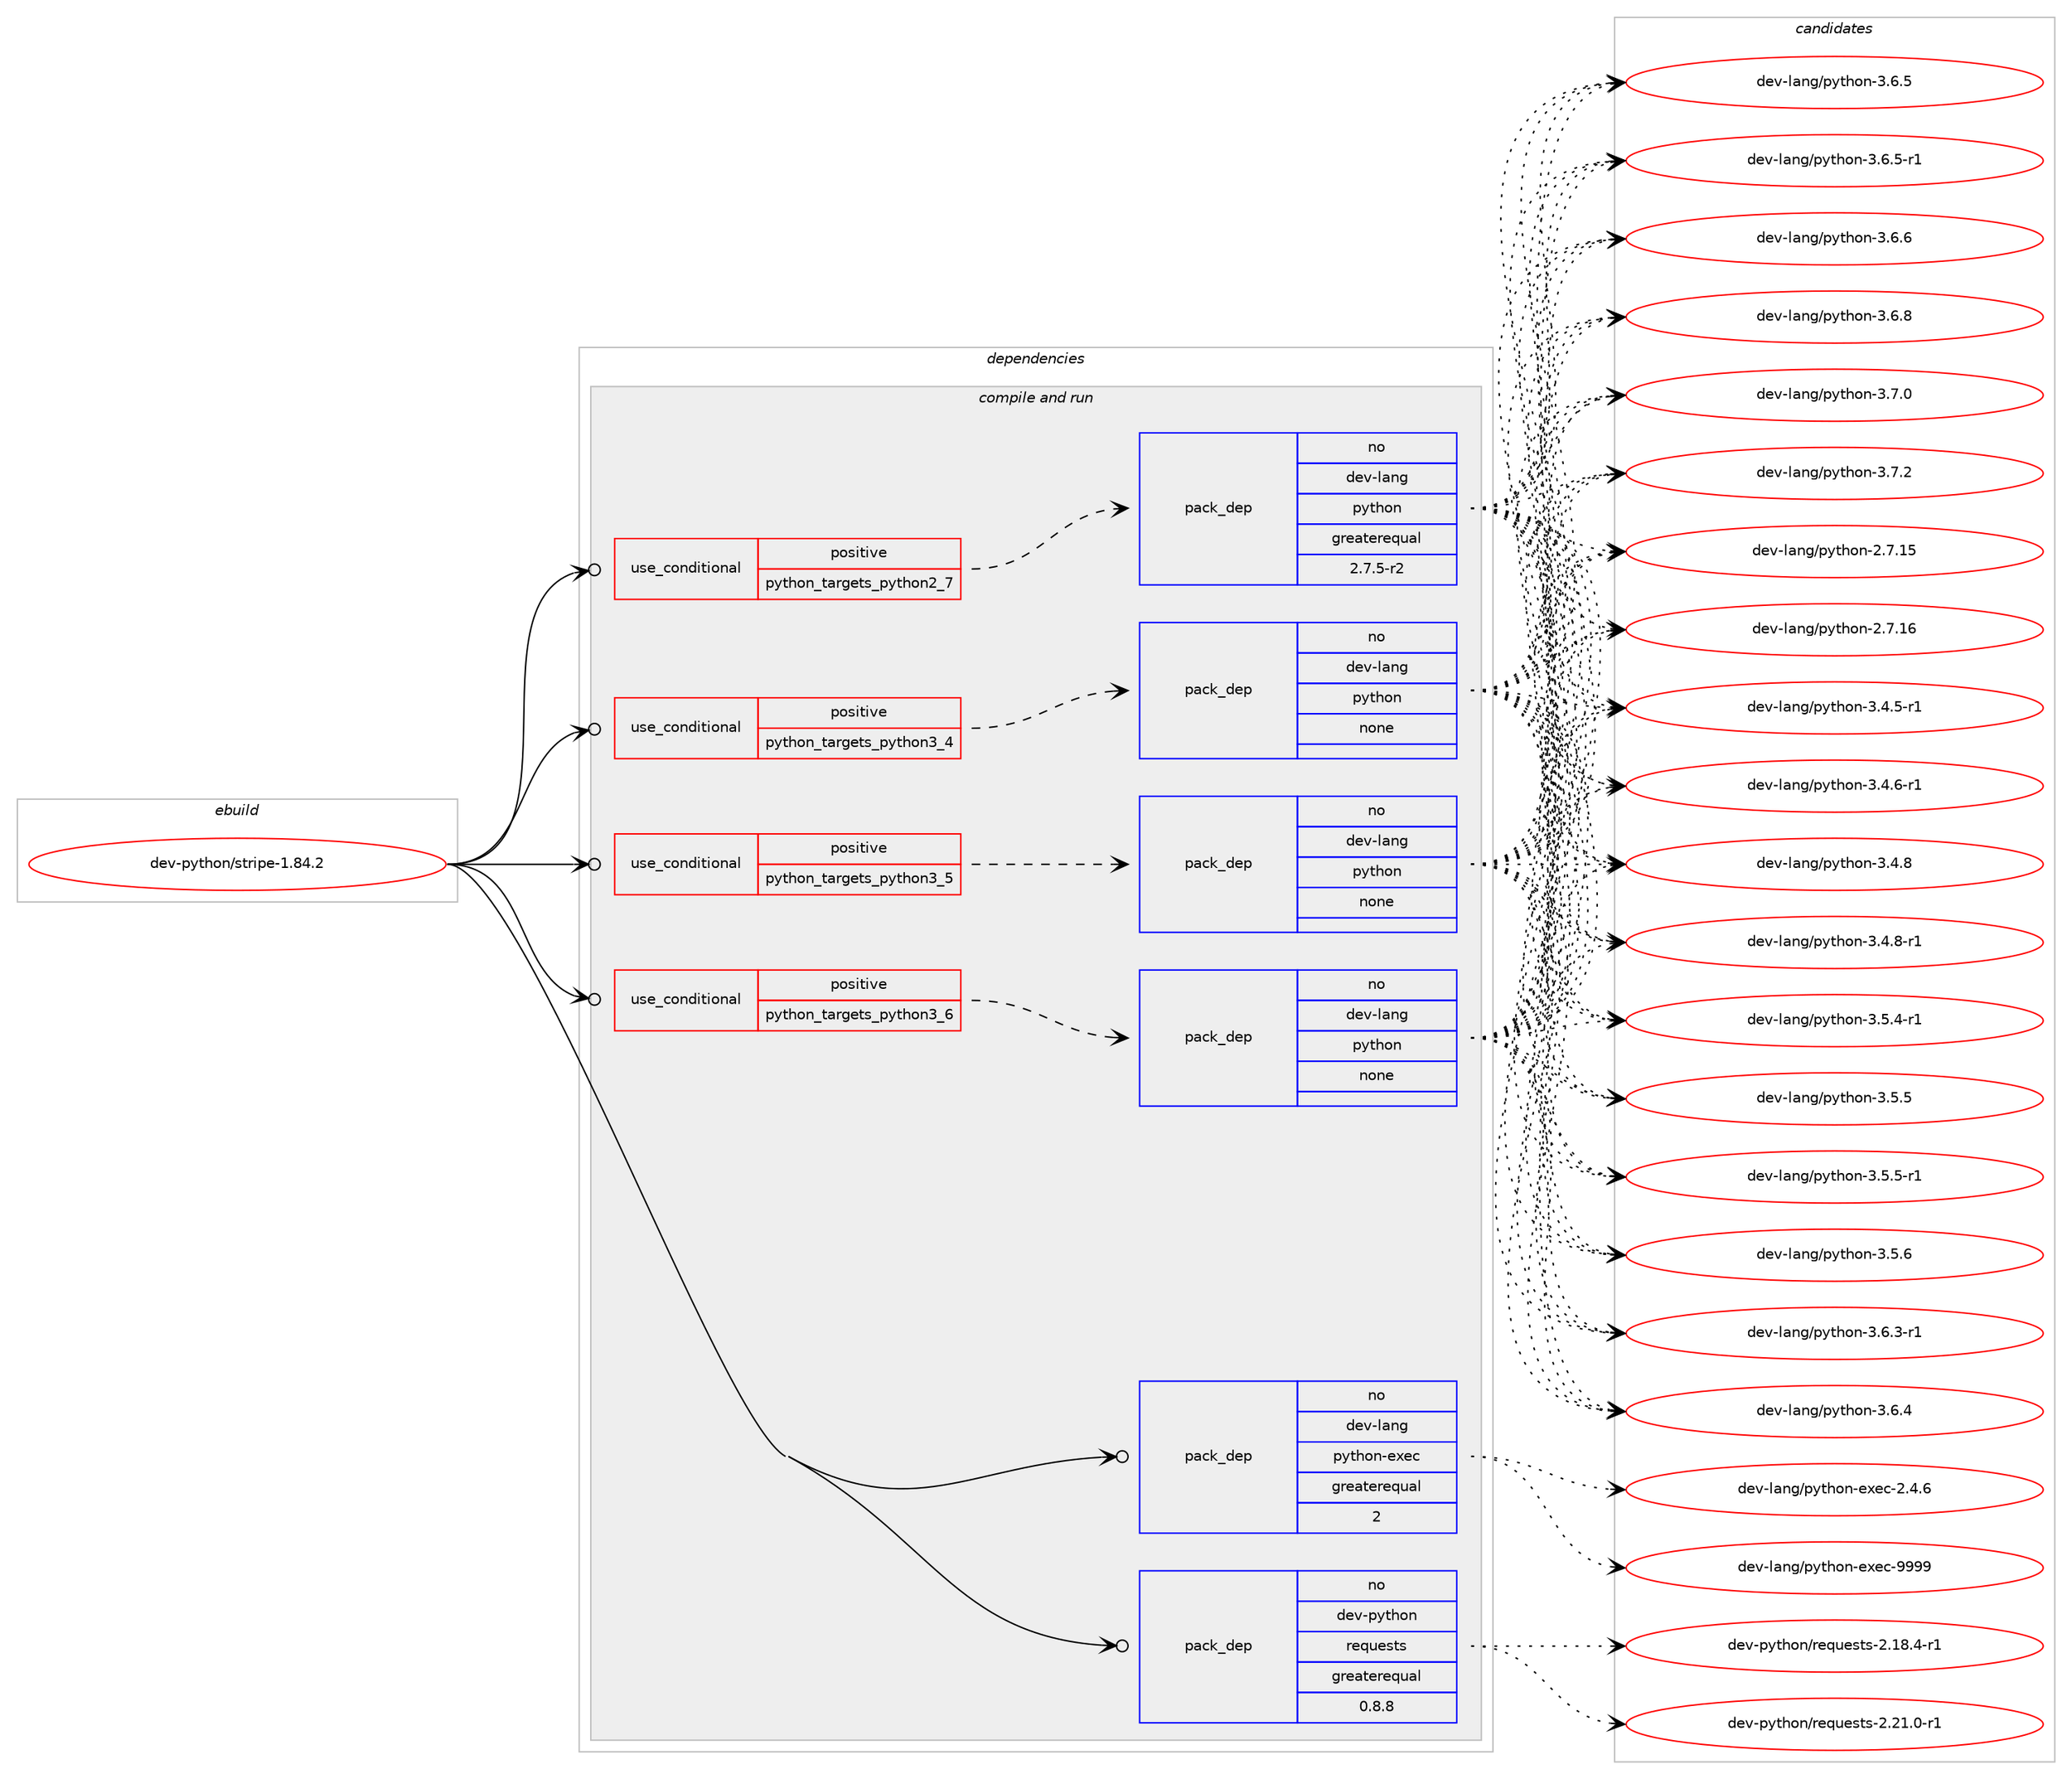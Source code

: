digraph prolog {

# *************
# Graph options
# *************

newrank=true;
concentrate=true;
compound=true;
graph [rankdir=LR,fontname=Helvetica,fontsize=10,ranksep=1.5];#, ranksep=2.5, nodesep=0.2];
edge  [arrowhead=vee];
node  [fontname=Helvetica,fontsize=10];

# **********
# The ebuild
# **********

subgraph cluster_leftcol {
color=gray;
rank=same;
label=<<i>ebuild</i>>;
id [label="dev-python/stripe-1.84.2", color=red, width=4, href="../dev-python/stripe-1.84.2.svg"];
}

# ****************
# The dependencies
# ****************

subgraph cluster_midcol {
color=gray;
label=<<i>dependencies</i>>;
subgraph cluster_compile {
fillcolor="#eeeeee";
style=filled;
label=<<i>compile</i>>;
}
subgraph cluster_compileandrun {
fillcolor="#eeeeee";
style=filled;
label=<<i>compile and run</i>>;
subgraph cond385334 {
dependency1443375 [label=<<TABLE BORDER="0" CELLBORDER="1" CELLSPACING="0" CELLPADDING="4"><TR><TD ROWSPAN="3" CELLPADDING="10">use_conditional</TD></TR><TR><TD>positive</TD></TR><TR><TD>python_targets_python2_7</TD></TR></TABLE>>, shape=none, color=red];
subgraph pack1034679 {
dependency1443376 [label=<<TABLE BORDER="0" CELLBORDER="1" CELLSPACING="0" CELLPADDING="4" WIDTH="220"><TR><TD ROWSPAN="6" CELLPADDING="30">pack_dep</TD></TR><TR><TD WIDTH="110">no</TD></TR><TR><TD>dev-lang</TD></TR><TR><TD>python</TD></TR><TR><TD>greaterequal</TD></TR><TR><TD>2.7.5-r2</TD></TR></TABLE>>, shape=none, color=blue];
}
dependency1443375:e -> dependency1443376:w [weight=20,style="dashed",arrowhead="vee"];
}
id:e -> dependency1443375:w [weight=20,style="solid",arrowhead="odotvee"];
subgraph cond385335 {
dependency1443377 [label=<<TABLE BORDER="0" CELLBORDER="1" CELLSPACING="0" CELLPADDING="4"><TR><TD ROWSPAN="3" CELLPADDING="10">use_conditional</TD></TR><TR><TD>positive</TD></TR><TR><TD>python_targets_python3_4</TD></TR></TABLE>>, shape=none, color=red];
subgraph pack1034680 {
dependency1443378 [label=<<TABLE BORDER="0" CELLBORDER="1" CELLSPACING="0" CELLPADDING="4" WIDTH="220"><TR><TD ROWSPAN="6" CELLPADDING="30">pack_dep</TD></TR><TR><TD WIDTH="110">no</TD></TR><TR><TD>dev-lang</TD></TR><TR><TD>python</TD></TR><TR><TD>none</TD></TR><TR><TD></TD></TR></TABLE>>, shape=none, color=blue];
}
dependency1443377:e -> dependency1443378:w [weight=20,style="dashed",arrowhead="vee"];
}
id:e -> dependency1443377:w [weight=20,style="solid",arrowhead="odotvee"];
subgraph cond385336 {
dependency1443379 [label=<<TABLE BORDER="0" CELLBORDER="1" CELLSPACING="0" CELLPADDING="4"><TR><TD ROWSPAN="3" CELLPADDING="10">use_conditional</TD></TR><TR><TD>positive</TD></TR><TR><TD>python_targets_python3_5</TD></TR></TABLE>>, shape=none, color=red];
subgraph pack1034681 {
dependency1443380 [label=<<TABLE BORDER="0" CELLBORDER="1" CELLSPACING="0" CELLPADDING="4" WIDTH="220"><TR><TD ROWSPAN="6" CELLPADDING="30">pack_dep</TD></TR><TR><TD WIDTH="110">no</TD></TR><TR><TD>dev-lang</TD></TR><TR><TD>python</TD></TR><TR><TD>none</TD></TR><TR><TD></TD></TR></TABLE>>, shape=none, color=blue];
}
dependency1443379:e -> dependency1443380:w [weight=20,style="dashed",arrowhead="vee"];
}
id:e -> dependency1443379:w [weight=20,style="solid",arrowhead="odotvee"];
subgraph cond385337 {
dependency1443381 [label=<<TABLE BORDER="0" CELLBORDER="1" CELLSPACING="0" CELLPADDING="4"><TR><TD ROWSPAN="3" CELLPADDING="10">use_conditional</TD></TR><TR><TD>positive</TD></TR><TR><TD>python_targets_python3_6</TD></TR></TABLE>>, shape=none, color=red];
subgraph pack1034682 {
dependency1443382 [label=<<TABLE BORDER="0" CELLBORDER="1" CELLSPACING="0" CELLPADDING="4" WIDTH="220"><TR><TD ROWSPAN="6" CELLPADDING="30">pack_dep</TD></TR><TR><TD WIDTH="110">no</TD></TR><TR><TD>dev-lang</TD></TR><TR><TD>python</TD></TR><TR><TD>none</TD></TR><TR><TD></TD></TR></TABLE>>, shape=none, color=blue];
}
dependency1443381:e -> dependency1443382:w [weight=20,style="dashed",arrowhead="vee"];
}
id:e -> dependency1443381:w [weight=20,style="solid",arrowhead="odotvee"];
subgraph pack1034683 {
dependency1443383 [label=<<TABLE BORDER="0" CELLBORDER="1" CELLSPACING="0" CELLPADDING="4" WIDTH="220"><TR><TD ROWSPAN="6" CELLPADDING="30">pack_dep</TD></TR><TR><TD WIDTH="110">no</TD></TR><TR><TD>dev-lang</TD></TR><TR><TD>python-exec</TD></TR><TR><TD>greaterequal</TD></TR><TR><TD>2</TD></TR></TABLE>>, shape=none, color=blue];
}
id:e -> dependency1443383:w [weight=20,style="solid",arrowhead="odotvee"];
subgraph pack1034684 {
dependency1443384 [label=<<TABLE BORDER="0" CELLBORDER="1" CELLSPACING="0" CELLPADDING="4" WIDTH="220"><TR><TD ROWSPAN="6" CELLPADDING="30">pack_dep</TD></TR><TR><TD WIDTH="110">no</TD></TR><TR><TD>dev-python</TD></TR><TR><TD>requests</TD></TR><TR><TD>greaterequal</TD></TR><TR><TD>0.8.8</TD></TR></TABLE>>, shape=none, color=blue];
}
id:e -> dependency1443384:w [weight=20,style="solid",arrowhead="odotvee"];
}
subgraph cluster_run {
fillcolor="#eeeeee";
style=filled;
label=<<i>run</i>>;
}
}

# **************
# The candidates
# **************

subgraph cluster_choices {
rank=same;
color=gray;
label=<<i>candidates</i>>;

subgraph choice1034679 {
color=black;
nodesep=1;
choice10010111845108971101034711212111610411111045504655464953 [label="dev-lang/python-2.7.15", color=red, width=4,href="../dev-lang/python-2.7.15.svg"];
choice10010111845108971101034711212111610411111045504655464954 [label="dev-lang/python-2.7.16", color=red, width=4,href="../dev-lang/python-2.7.16.svg"];
choice1001011184510897110103471121211161041111104551465246534511449 [label="dev-lang/python-3.4.5-r1", color=red, width=4,href="../dev-lang/python-3.4.5-r1.svg"];
choice1001011184510897110103471121211161041111104551465246544511449 [label="dev-lang/python-3.4.6-r1", color=red, width=4,href="../dev-lang/python-3.4.6-r1.svg"];
choice100101118451089711010347112121116104111110455146524656 [label="dev-lang/python-3.4.8", color=red, width=4,href="../dev-lang/python-3.4.8.svg"];
choice1001011184510897110103471121211161041111104551465246564511449 [label="dev-lang/python-3.4.8-r1", color=red, width=4,href="../dev-lang/python-3.4.8-r1.svg"];
choice1001011184510897110103471121211161041111104551465346524511449 [label="dev-lang/python-3.5.4-r1", color=red, width=4,href="../dev-lang/python-3.5.4-r1.svg"];
choice100101118451089711010347112121116104111110455146534653 [label="dev-lang/python-3.5.5", color=red, width=4,href="../dev-lang/python-3.5.5.svg"];
choice1001011184510897110103471121211161041111104551465346534511449 [label="dev-lang/python-3.5.5-r1", color=red, width=4,href="../dev-lang/python-3.5.5-r1.svg"];
choice100101118451089711010347112121116104111110455146534654 [label="dev-lang/python-3.5.6", color=red, width=4,href="../dev-lang/python-3.5.6.svg"];
choice1001011184510897110103471121211161041111104551465446514511449 [label="dev-lang/python-3.6.3-r1", color=red, width=4,href="../dev-lang/python-3.6.3-r1.svg"];
choice100101118451089711010347112121116104111110455146544652 [label="dev-lang/python-3.6.4", color=red, width=4,href="../dev-lang/python-3.6.4.svg"];
choice100101118451089711010347112121116104111110455146544653 [label="dev-lang/python-3.6.5", color=red, width=4,href="../dev-lang/python-3.6.5.svg"];
choice1001011184510897110103471121211161041111104551465446534511449 [label="dev-lang/python-3.6.5-r1", color=red, width=4,href="../dev-lang/python-3.6.5-r1.svg"];
choice100101118451089711010347112121116104111110455146544654 [label="dev-lang/python-3.6.6", color=red, width=4,href="../dev-lang/python-3.6.6.svg"];
choice100101118451089711010347112121116104111110455146544656 [label="dev-lang/python-3.6.8", color=red, width=4,href="../dev-lang/python-3.6.8.svg"];
choice100101118451089711010347112121116104111110455146554648 [label="dev-lang/python-3.7.0", color=red, width=4,href="../dev-lang/python-3.7.0.svg"];
choice100101118451089711010347112121116104111110455146554650 [label="dev-lang/python-3.7.2", color=red, width=4,href="../dev-lang/python-3.7.2.svg"];
dependency1443376:e -> choice10010111845108971101034711212111610411111045504655464953:w [style=dotted,weight="100"];
dependency1443376:e -> choice10010111845108971101034711212111610411111045504655464954:w [style=dotted,weight="100"];
dependency1443376:e -> choice1001011184510897110103471121211161041111104551465246534511449:w [style=dotted,weight="100"];
dependency1443376:e -> choice1001011184510897110103471121211161041111104551465246544511449:w [style=dotted,weight="100"];
dependency1443376:e -> choice100101118451089711010347112121116104111110455146524656:w [style=dotted,weight="100"];
dependency1443376:e -> choice1001011184510897110103471121211161041111104551465246564511449:w [style=dotted,weight="100"];
dependency1443376:e -> choice1001011184510897110103471121211161041111104551465346524511449:w [style=dotted,weight="100"];
dependency1443376:e -> choice100101118451089711010347112121116104111110455146534653:w [style=dotted,weight="100"];
dependency1443376:e -> choice1001011184510897110103471121211161041111104551465346534511449:w [style=dotted,weight="100"];
dependency1443376:e -> choice100101118451089711010347112121116104111110455146534654:w [style=dotted,weight="100"];
dependency1443376:e -> choice1001011184510897110103471121211161041111104551465446514511449:w [style=dotted,weight="100"];
dependency1443376:e -> choice100101118451089711010347112121116104111110455146544652:w [style=dotted,weight="100"];
dependency1443376:e -> choice100101118451089711010347112121116104111110455146544653:w [style=dotted,weight="100"];
dependency1443376:e -> choice1001011184510897110103471121211161041111104551465446534511449:w [style=dotted,weight="100"];
dependency1443376:e -> choice100101118451089711010347112121116104111110455146544654:w [style=dotted,weight="100"];
dependency1443376:e -> choice100101118451089711010347112121116104111110455146544656:w [style=dotted,weight="100"];
dependency1443376:e -> choice100101118451089711010347112121116104111110455146554648:w [style=dotted,weight="100"];
dependency1443376:e -> choice100101118451089711010347112121116104111110455146554650:w [style=dotted,weight="100"];
}
subgraph choice1034680 {
color=black;
nodesep=1;
choice10010111845108971101034711212111610411111045504655464953 [label="dev-lang/python-2.7.15", color=red, width=4,href="../dev-lang/python-2.7.15.svg"];
choice10010111845108971101034711212111610411111045504655464954 [label="dev-lang/python-2.7.16", color=red, width=4,href="../dev-lang/python-2.7.16.svg"];
choice1001011184510897110103471121211161041111104551465246534511449 [label="dev-lang/python-3.4.5-r1", color=red, width=4,href="../dev-lang/python-3.4.5-r1.svg"];
choice1001011184510897110103471121211161041111104551465246544511449 [label="dev-lang/python-3.4.6-r1", color=red, width=4,href="../dev-lang/python-3.4.6-r1.svg"];
choice100101118451089711010347112121116104111110455146524656 [label="dev-lang/python-3.4.8", color=red, width=4,href="../dev-lang/python-3.4.8.svg"];
choice1001011184510897110103471121211161041111104551465246564511449 [label="dev-lang/python-3.4.8-r1", color=red, width=4,href="../dev-lang/python-3.4.8-r1.svg"];
choice1001011184510897110103471121211161041111104551465346524511449 [label="dev-lang/python-3.5.4-r1", color=red, width=4,href="../dev-lang/python-3.5.4-r1.svg"];
choice100101118451089711010347112121116104111110455146534653 [label="dev-lang/python-3.5.5", color=red, width=4,href="../dev-lang/python-3.5.5.svg"];
choice1001011184510897110103471121211161041111104551465346534511449 [label="dev-lang/python-3.5.5-r1", color=red, width=4,href="../dev-lang/python-3.5.5-r1.svg"];
choice100101118451089711010347112121116104111110455146534654 [label="dev-lang/python-3.5.6", color=red, width=4,href="../dev-lang/python-3.5.6.svg"];
choice1001011184510897110103471121211161041111104551465446514511449 [label="dev-lang/python-3.6.3-r1", color=red, width=4,href="../dev-lang/python-3.6.3-r1.svg"];
choice100101118451089711010347112121116104111110455146544652 [label="dev-lang/python-3.6.4", color=red, width=4,href="../dev-lang/python-3.6.4.svg"];
choice100101118451089711010347112121116104111110455146544653 [label="dev-lang/python-3.6.5", color=red, width=4,href="../dev-lang/python-3.6.5.svg"];
choice1001011184510897110103471121211161041111104551465446534511449 [label="dev-lang/python-3.6.5-r1", color=red, width=4,href="../dev-lang/python-3.6.5-r1.svg"];
choice100101118451089711010347112121116104111110455146544654 [label="dev-lang/python-3.6.6", color=red, width=4,href="../dev-lang/python-3.6.6.svg"];
choice100101118451089711010347112121116104111110455146544656 [label="dev-lang/python-3.6.8", color=red, width=4,href="../dev-lang/python-3.6.8.svg"];
choice100101118451089711010347112121116104111110455146554648 [label="dev-lang/python-3.7.0", color=red, width=4,href="../dev-lang/python-3.7.0.svg"];
choice100101118451089711010347112121116104111110455146554650 [label="dev-lang/python-3.7.2", color=red, width=4,href="../dev-lang/python-3.7.2.svg"];
dependency1443378:e -> choice10010111845108971101034711212111610411111045504655464953:w [style=dotted,weight="100"];
dependency1443378:e -> choice10010111845108971101034711212111610411111045504655464954:w [style=dotted,weight="100"];
dependency1443378:e -> choice1001011184510897110103471121211161041111104551465246534511449:w [style=dotted,weight="100"];
dependency1443378:e -> choice1001011184510897110103471121211161041111104551465246544511449:w [style=dotted,weight="100"];
dependency1443378:e -> choice100101118451089711010347112121116104111110455146524656:w [style=dotted,weight="100"];
dependency1443378:e -> choice1001011184510897110103471121211161041111104551465246564511449:w [style=dotted,weight="100"];
dependency1443378:e -> choice1001011184510897110103471121211161041111104551465346524511449:w [style=dotted,weight="100"];
dependency1443378:e -> choice100101118451089711010347112121116104111110455146534653:w [style=dotted,weight="100"];
dependency1443378:e -> choice1001011184510897110103471121211161041111104551465346534511449:w [style=dotted,weight="100"];
dependency1443378:e -> choice100101118451089711010347112121116104111110455146534654:w [style=dotted,weight="100"];
dependency1443378:e -> choice1001011184510897110103471121211161041111104551465446514511449:w [style=dotted,weight="100"];
dependency1443378:e -> choice100101118451089711010347112121116104111110455146544652:w [style=dotted,weight="100"];
dependency1443378:e -> choice100101118451089711010347112121116104111110455146544653:w [style=dotted,weight="100"];
dependency1443378:e -> choice1001011184510897110103471121211161041111104551465446534511449:w [style=dotted,weight="100"];
dependency1443378:e -> choice100101118451089711010347112121116104111110455146544654:w [style=dotted,weight="100"];
dependency1443378:e -> choice100101118451089711010347112121116104111110455146544656:w [style=dotted,weight="100"];
dependency1443378:e -> choice100101118451089711010347112121116104111110455146554648:w [style=dotted,weight="100"];
dependency1443378:e -> choice100101118451089711010347112121116104111110455146554650:w [style=dotted,weight="100"];
}
subgraph choice1034681 {
color=black;
nodesep=1;
choice10010111845108971101034711212111610411111045504655464953 [label="dev-lang/python-2.7.15", color=red, width=4,href="../dev-lang/python-2.7.15.svg"];
choice10010111845108971101034711212111610411111045504655464954 [label="dev-lang/python-2.7.16", color=red, width=4,href="../dev-lang/python-2.7.16.svg"];
choice1001011184510897110103471121211161041111104551465246534511449 [label="dev-lang/python-3.4.5-r1", color=red, width=4,href="../dev-lang/python-3.4.5-r1.svg"];
choice1001011184510897110103471121211161041111104551465246544511449 [label="dev-lang/python-3.4.6-r1", color=red, width=4,href="../dev-lang/python-3.4.6-r1.svg"];
choice100101118451089711010347112121116104111110455146524656 [label="dev-lang/python-3.4.8", color=red, width=4,href="../dev-lang/python-3.4.8.svg"];
choice1001011184510897110103471121211161041111104551465246564511449 [label="dev-lang/python-3.4.8-r1", color=red, width=4,href="../dev-lang/python-3.4.8-r1.svg"];
choice1001011184510897110103471121211161041111104551465346524511449 [label="dev-lang/python-3.5.4-r1", color=red, width=4,href="../dev-lang/python-3.5.4-r1.svg"];
choice100101118451089711010347112121116104111110455146534653 [label="dev-lang/python-3.5.5", color=red, width=4,href="../dev-lang/python-3.5.5.svg"];
choice1001011184510897110103471121211161041111104551465346534511449 [label="dev-lang/python-3.5.5-r1", color=red, width=4,href="../dev-lang/python-3.5.5-r1.svg"];
choice100101118451089711010347112121116104111110455146534654 [label="dev-lang/python-3.5.6", color=red, width=4,href="../dev-lang/python-3.5.6.svg"];
choice1001011184510897110103471121211161041111104551465446514511449 [label="dev-lang/python-3.6.3-r1", color=red, width=4,href="../dev-lang/python-3.6.3-r1.svg"];
choice100101118451089711010347112121116104111110455146544652 [label="dev-lang/python-3.6.4", color=red, width=4,href="../dev-lang/python-3.6.4.svg"];
choice100101118451089711010347112121116104111110455146544653 [label="dev-lang/python-3.6.5", color=red, width=4,href="../dev-lang/python-3.6.5.svg"];
choice1001011184510897110103471121211161041111104551465446534511449 [label="dev-lang/python-3.6.5-r1", color=red, width=4,href="../dev-lang/python-3.6.5-r1.svg"];
choice100101118451089711010347112121116104111110455146544654 [label="dev-lang/python-3.6.6", color=red, width=4,href="../dev-lang/python-3.6.6.svg"];
choice100101118451089711010347112121116104111110455146544656 [label="dev-lang/python-3.6.8", color=red, width=4,href="../dev-lang/python-3.6.8.svg"];
choice100101118451089711010347112121116104111110455146554648 [label="dev-lang/python-3.7.0", color=red, width=4,href="../dev-lang/python-3.7.0.svg"];
choice100101118451089711010347112121116104111110455146554650 [label="dev-lang/python-3.7.2", color=red, width=4,href="../dev-lang/python-3.7.2.svg"];
dependency1443380:e -> choice10010111845108971101034711212111610411111045504655464953:w [style=dotted,weight="100"];
dependency1443380:e -> choice10010111845108971101034711212111610411111045504655464954:w [style=dotted,weight="100"];
dependency1443380:e -> choice1001011184510897110103471121211161041111104551465246534511449:w [style=dotted,weight="100"];
dependency1443380:e -> choice1001011184510897110103471121211161041111104551465246544511449:w [style=dotted,weight="100"];
dependency1443380:e -> choice100101118451089711010347112121116104111110455146524656:w [style=dotted,weight="100"];
dependency1443380:e -> choice1001011184510897110103471121211161041111104551465246564511449:w [style=dotted,weight="100"];
dependency1443380:e -> choice1001011184510897110103471121211161041111104551465346524511449:w [style=dotted,weight="100"];
dependency1443380:e -> choice100101118451089711010347112121116104111110455146534653:w [style=dotted,weight="100"];
dependency1443380:e -> choice1001011184510897110103471121211161041111104551465346534511449:w [style=dotted,weight="100"];
dependency1443380:e -> choice100101118451089711010347112121116104111110455146534654:w [style=dotted,weight="100"];
dependency1443380:e -> choice1001011184510897110103471121211161041111104551465446514511449:w [style=dotted,weight="100"];
dependency1443380:e -> choice100101118451089711010347112121116104111110455146544652:w [style=dotted,weight="100"];
dependency1443380:e -> choice100101118451089711010347112121116104111110455146544653:w [style=dotted,weight="100"];
dependency1443380:e -> choice1001011184510897110103471121211161041111104551465446534511449:w [style=dotted,weight="100"];
dependency1443380:e -> choice100101118451089711010347112121116104111110455146544654:w [style=dotted,weight="100"];
dependency1443380:e -> choice100101118451089711010347112121116104111110455146544656:w [style=dotted,weight="100"];
dependency1443380:e -> choice100101118451089711010347112121116104111110455146554648:w [style=dotted,weight="100"];
dependency1443380:e -> choice100101118451089711010347112121116104111110455146554650:w [style=dotted,weight="100"];
}
subgraph choice1034682 {
color=black;
nodesep=1;
choice10010111845108971101034711212111610411111045504655464953 [label="dev-lang/python-2.7.15", color=red, width=4,href="../dev-lang/python-2.7.15.svg"];
choice10010111845108971101034711212111610411111045504655464954 [label="dev-lang/python-2.7.16", color=red, width=4,href="../dev-lang/python-2.7.16.svg"];
choice1001011184510897110103471121211161041111104551465246534511449 [label="dev-lang/python-3.4.5-r1", color=red, width=4,href="../dev-lang/python-3.4.5-r1.svg"];
choice1001011184510897110103471121211161041111104551465246544511449 [label="dev-lang/python-3.4.6-r1", color=red, width=4,href="../dev-lang/python-3.4.6-r1.svg"];
choice100101118451089711010347112121116104111110455146524656 [label="dev-lang/python-3.4.8", color=red, width=4,href="../dev-lang/python-3.4.8.svg"];
choice1001011184510897110103471121211161041111104551465246564511449 [label="dev-lang/python-3.4.8-r1", color=red, width=4,href="../dev-lang/python-3.4.8-r1.svg"];
choice1001011184510897110103471121211161041111104551465346524511449 [label="dev-lang/python-3.5.4-r1", color=red, width=4,href="../dev-lang/python-3.5.4-r1.svg"];
choice100101118451089711010347112121116104111110455146534653 [label="dev-lang/python-3.5.5", color=red, width=4,href="../dev-lang/python-3.5.5.svg"];
choice1001011184510897110103471121211161041111104551465346534511449 [label="dev-lang/python-3.5.5-r1", color=red, width=4,href="../dev-lang/python-3.5.5-r1.svg"];
choice100101118451089711010347112121116104111110455146534654 [label="dev-lang/python-3.5.6", color=red, width=4,href="../dev-lang/python-3.5.6.svg"];
choice1001011184510897110103471121211161041111104551465446514511449 [label="dev-lang/python-3.6.3-r1", color=red, width=4,href="../dev-lang/python-3.6.3-r1.svg"];
choice100101118451089711010347112121116104111110455146544652 [label="dev-lang/python-3.6.4", color=red, width=4,href="../dev-lang/python-3.6.4.svg"];
choice100101118451089711010347112121116104111110455146544653 [label="dev-lang/python-3.6.5", color=red, width=4,href="../dev-lang/python-3.6.5.svg"];
choice1001011184510897110103471121211161041111104551465446534511449 [label="dev-lang/python-3.6.5-r1", color=red, width=4,href="../dev-lang/python-3.6.5-r1.svg"];
choice100101118451089711010347112121116104111110455146544654 [label="dev-lang/python-3.6.6", color=red, width=4,href="../dev-lang/python-3.6.6.svg"];
choice100101118451089711010347112121116104111110455146544656 [label="dev-lang/python-3.6.8", color=red, width=4,href="../dev-lang/python-3.6.8.svg"];
choice100101118451089711010347112121116104111110455146554648 [label="dev-lang/python-3.7.0", color=red, width=4,href="../dev-lang/python-3.7.0.svg"];
choice100101118451089711010347112121116104111110455146554650 [label="dev-lang/python-3.7.2", color=red, width=4,href="../dev-lang/python-3.7.2.svg"];
dependency1443382:e -> choice10010111845108971101034711212111610411111045504655464953:w [style=dotted,weight="100"];
dependency1443382:e -> choice10010111845108971101034711212111610411111045504655464954:w [style=dotted,weight="100"];
dependency1443382:e -> choice1001011184510897110103471121211161041111104551465246534511449:w [style=dotted,weight="100"];
dependency1443382:e -> choice1001011184510897110103471121211161041111104551465246544511449:w [style=dotted,weight="100"];
dependency1443382:e -> choice100101118451089711010347112121116104111110455146524656:w [style=dotted,weight="100"];
dependency1443382:e -> choice1001011184510897110103471121211161041111104551465246564511449:w [style=dotted,weight="100"];
dependency1443382:e -> choice1001011184510897110103471121211161041111104551465346524511449:w [style=dotted,weight="100"];
dependency1443382:e -> choice100101118451089711010347112121116104111110455146534653:w [style=dotted,weight="100"];
dependency1443382:e -> choice1001011184510897110103471121211161041111104551465346534511449:w [style=dotted,weight="100"];
dependency1443382:e -> choice100101118451089711010347112121116104111110455146534654:w [style=dotted,weight="100"];
dependency1443382:e -> choice1001011184510897110103471121211161041111104551465446514511449:w [style=dotted,weight="100"];
dependency1443382:e -> choice100101118451089711010347112121116104111110455146544652:w [style=dotted,weight="100"];
dependency1443382:e -> choice100101118451089711010347112121116104111110455146544653:w [style=dotted,weight="100"];
dependency1443382:e -> choice1001011184510897110103471121211161041111104551465446534511449:w [style=dotted,weight="100"];
dependency1443382:e -> choice100101118451089711010347112121116104111110455146544654:w [style=dotted,weight="100"];
dependency1443382:e -> choice100101118451089711010347112121116104111110455146544656:w [style=dotted,weight="100"];
dependency1443382:e -> choice100101118451089711010347112121116104111110455146554648:w [style=dotted,weight="100"];
dependency1443382:e -> choice100101118451089711010347112121116104111110455146554650:w [style=dotted,weight="100"];
}
subgraph choice1034683 {
color=black;
nodesep=1;
choice1001011184510897110103471121211161041111104510112010199455046524654 [label="dev-lang/python-exec-2.4.6", color=red, width=4,href="../dev-lang/python-exec-2.4.6.svg"];
choice10010111845108971101034711212111610411111045101120101994557575757 [label="dev-lang/python-exec-9999", color=red, width=4,href="../dev-lang/python-exec-9999.svg"];
dependency1443383:e -> choice1001011184510897110103471121211161041111104510112010199455046524654:w [style=dotted,weight="100"];
dependency1443383:e -> choice10010111845108971101034711212111610411111045101120101994557575757:w [style=dotted,weight="100"];
}
subgraph choice1034684 {
color=black;
nodesep=1;
choice1001011184511212111610411111047114101113117101115116115455046495646524511449 [label="dev-python/requests-2.18.4-r1", color=red, width=4,href="../dev-python/requests-2.18.4-r1.svg"];
choice1001011184511212111610411111047114101113117101115116115455046504946484511449 [label="dev-python/requests-2.21.0-r1", color=red, width=4,href="../dev-python/requests-2.21.0-r1.svg"];
dependency1443384:e -> choice1001011184511212111610411111047114101113117101115116115455046495646524511449:w [style=dotted,weight="100"];
dependency1443384:e -> choice1001011184511212111610411111047114101113117101115116115455046504946484511449:w [style=dotted,weight="100"];
}
}

}

